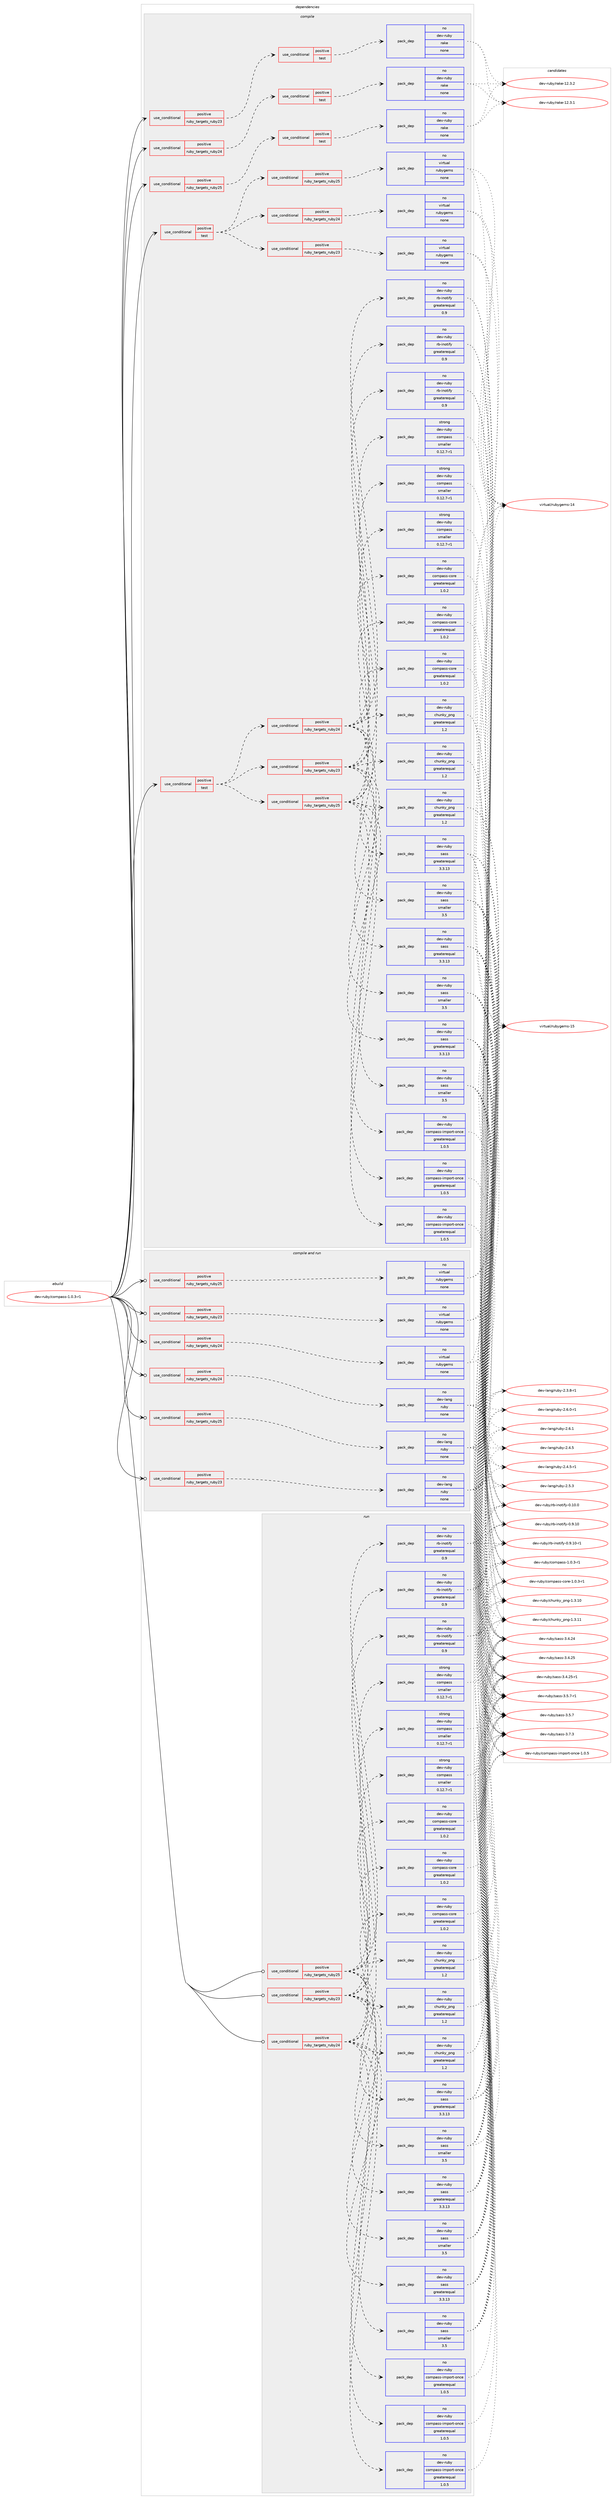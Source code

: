 digraph prolog {

# *************
# Graph options
# *************

newrank=true;
concentrate=true;
compound=true;
graph [rankdir=LR,fontname=Helvetica,fontsize=10,ranksep=1.5];#, ranksep=2.5, nodesep=0.2];
edge  [arrowhead=vee];
node  [fontname=Helvetica,fontsize=10];

# **********
# The ebuild
# **********

subgraph cluster_leftcol {
color=gray;
rank=same;
label=<<i>ebuild</i>>;
id [label="dev-ruby/compass-1.0.3-r1", color=red, width=4, href="../dev-ruby/compass-1.0.3-r1.svg"];
}

# ****************
# The dependencies
# ****************

subgraph cluster_midcol {
color=gray;
label=<<i>dependencies</i>>;
subgraph cluster_compile {
fillcolor="#eeeeee";
style=filled;
label=<<i>compile</i>>;
subgraph cond396861 {
dependency1487859 [label=<<TABLE BORDER="0" CELLBORDER="1" CELLSPACING="0" CELLPADDING="4"><TR><TD ROWSPAN="3" CELLPADDING="10">use_conditional</TD></TR><TR><TD>positive</TD></TR><TR><TD>ruby_targets_ruby23</TD></TR></TABLE>>, shape=none, color=red];
subgraph cond396862 {
dependency1487860 [label=<<TABLE BORDER="0" CELLBORDER="1" CELLSPACING="0" CELLPADDING="4"><TR><TD ROWSPAN="3" CELLPADDING="10">use_conditional</TD></TR><TR><TD>positive</TD></TR><TR><TD>test</TD></TR></TABLE>>, shape=none, color=red];
subgraph pack1067554 {
dependency1487861 [label=<<TABLE BORDER="0" CELLBORDER="1" CELLSPACING="0" CELLPADDING="4" WIDTH="220"><TR><TD ROWSPAN="6" CELLPADDING="30">pack_dep</TD></TR><TR><TD WIDTH="110">no</TD></TR><TR><TD>dev-ruby</TD></TR><TR><TD>rake</TD></TR><TR><TD>none</TD></TR><TR><TD></TD></TR></TABLE>>, shape=none, color=blue];
}
dependency1487860:e -> dependency1487861:w [weight=20,style="dashed",arrowhead="vee"];
}
dependency1487859:e -> dependency1487860:w [weight=20,style="dashed",arrowhead="vee"];
}
id:e -> dependency1487859:w [weight=20,style="solid",arrowhead="vee"];
subgraph cond396863 {
dependency1487862 [label=<<TABLE BORDER="0" CELLBORDER="1" CELLSPACING="0" CELLPADDING="4"><TR><TD ROWSPAN="3" CELLPADDING="10">use_conditional</TD></TR><TR><TD>positive</TD></TR><TR><TD>ruby_targets_ruby24</TD></TR></TABLE>>, shape=none, color=red];
subgraph cond396864 {
dependency1487863 [label=<<TABLE BORDER="0" CELLBORDER="1" CELLSPACING="0" CELLPADDING="4"><TR><TD ROWSPAN="3" CELLPADDING="10">use_conditional</TD></TR><TR><TD>positive</TD></TR><TR><TD>test</TD></TR></TABLE>>, shape=none, color=red];
subgraph pack1067555 {
dependency1487864 [label=<<TABLE BORDER="0" CELLBORDER="1" CELLSPACING="0" CELLPADDING="4" WIDTH="220"><TR><TD ROWSPAN="6" CELLPADDING="30">pack_dep</TD></TR><TR><TD WIDTH="110">no</TD></TR><TR><TD>dev-ruby</TD></TR><TR><TD>rake</TD></TR><TR><TD>none</TD></TR><TR><TD></TD></TR></TABLE>>, shape=none, color=blue];
}
dependency1487863:e -> dependency1487864:w [weight=20,style="dashed",arrowhead="vee"];
}
dependency1487862:e -> dependency1487863:w [weight=20,style="dashed",arrowhead="vee"];
}
id:e -> dependency1487862:w [weight=20,style="solid",arrowhead="vee"];
subgraph cond396865 {
dependency1487865 [label=<<TABLE BORDER="0" CELLBORDER="1" CELLSPACING="0" CELLPADDING="4"><TR><TD ROWSPAN="3" CELLPADDING="10">use_conditional</TD></TR><TR><TD>positive</TD></TR><TR><TD>ruby_targets_ruby25</TD></TR></TABLE>>, shape=none, color=red];
subgraph cond396866 {
dependency1487866 [label=<<TABLE BORDER="0" CELLBORDER="1" CELLSPACING="0" CELLPADDING="4"><TR><TD ROWSPAN="3" CELLPADDING="10">use_conditional</TD></TR><TR><TD>positive</TD></TR><TR><TD>test</TD></TR></TABLE>>, shape=none, color=red];
subgraph pack1067556 {
dependency1487867 [label=<<TABLE BORDER="0" CELLBORDER="1" CELLSPACING="0" CELLPADDING="4" WIDTH="220"><TR><TD ROWSPAN="6" CELLPADDING="30">pack_dep</TD></TR><TR><TD WIDTH="110">no</TD></TR><TR><TD>dev-ruby</TD></TR><TR><TD>rake</TD></TR><TR><TD>none</TD></TR><TR><TD></TD></TR></TABLE>>, shape=none, color=blue];
}
dependency1487866:e -> dependency1487867:w [weight=20,style="dashed",arrowhead="vee"];
}
dependency1487865:e -> dependency1487866:w [weight=20,style="dashed",arrowhead="vee"];
}
id:e -> dependency1487865:w [weight=20,style="solid",arrowhead="vee"];
subgraph cond396867 {
dependency1487868 [label=<<TABLE BORDER="0" CELLBORDER="1" CELLSPACING="0" CELLPADDING="4"><TR><TD ROWSPAN="3" CELLPADDING="10">use_conditional</TD></TR><TR><TD>positive</TD></TR><TR><TD>test</TD></TR></TABLE>>, shape=none, color=red];
subgraph cond396868 {
dependency1487869 [label=<<TABLE BORDER="0" CELLBORDER="1" CELLSPACING="0" CELLPADDING="4"><TR><TD ROWSPAN="3" CELLPADDING="10">use_conditional</TD></TR><TR><TD>positive</TD></TR><TR><TD>ruby_targets_ruby23</TD></TR></TABLE>>, shape=none, color=red];
subgraph pack1067557 {
dependency1487870 [label=<<TABLE BORDER="0" CELLBORDER="1" CELLSPACING="0" CELLPADDING="4" WIDTH="220"><TR><TD ROWSPAN="6" CELLPADDING="30">pack_dep</TD></TR><TR><TD WIDTH="110">no</TD></TR><TR><TD>dev-ruby</TD></TR><TR><TD>chunky_png</TD></TR><TR><TD>greaterequal</TD></TR><TR><TD>1.2</TD></TR></TABLE>>, shape=none, color=blue];
}
dependency1487869:e -> dependency1487870:w [weight=20,style="dashed",arrowhead="vee"];
subgraph pack1067558 {
dependency1487871 [label=<<TABLE BORDER="0" CELLBORDER="1" CELLSPACING="0" CELLPADDING="4" WIDTH="220"><TR><TD ROWSPAN="6" CELLPADDING="30">pack_dep</TD></TR><TR><TD WIDTH="110">no</TD></TR><TR><TD>dev-ruby</TD></TR><TR><TD>compass-core</TD></TR><TR><TD>greaterequal</TD></TR><TR><TD>1.0.2</TD></TR></TABLE>>, shape=none, color=blue];
}
dependency1487869:e -> dependency1487871:w [weight=20,style="dashed",arrowhead="vee"];
subgraph pack1067559 {
dependency1487872 [label=<<TABLE BORDER="0" CELLBORDER="1" CELLSPACING="0" CELLPADDING="4" WIDTH="220"><TR><TD ROWSPAN="6" CELLPADDING="30">pack_dep</TD></TR><TR><TD WIDTH="110">no</TD></TR><TR><TD>dev-ruby</TD></TR><TR><TD>compass-import-once</TD></TR><TR><TD>greaterequal</TD></TR><TR><TD>1.0.5</TD></TR></TABLE>>, shape=none, color=blue];
}
dependency1487869:e -> dependency1487872:w [weight=20,style="dashed",arrowhead="vee"];
subgraph pack1067560 {
dependency1487873 [label=<<TABLE BORDER="0" CELLBORDER="1" CELLSPACING="0" CELLPADDING="4" WIDTH="220"><TR><TD ROWSPAN="6" CELLPADDING="30">pack_dep</TD></TR><TR><TD WIDTH="110">no</TD></TR><TR><TD>dev-ruby</TD></TR><TR><TD>rb-inotify</TD></TR><TR><TD>greaterequal</TD></TR><TR><TD>0.9</TD></TR></TABLE>>, shape=none, color=blue];
}
dependency1487869:e -> dependency1487873:w [weight=20,style="dashed",arrowhead="vee"];
subgraph pack1067561 {
dependency1487874 [label=<<TABLE BORDER="0" CELLBORDER="1" CELLSPACING="0" CELLPADDING="4" WIDTH="220"><TR><TD ROWSPAN="6" CELLPADDING="30">pack_dep</TD></TR><TR><TD WIDTH="110">no</TD></TR><TR><TD>dev-ruby</TD></TR><TR><TD>sass</TD></TR><TR><TD>greaterequal</TD></TR><TR><TD>3.3.13</TD></TR></TABLE>>, shape=none, color=blue];
}
dependency1487869:e -> dependency1487874:w [weight=20,style="dashed",arrowhead="vee"];
subgraph pack1067562 {
dependency1487875 [label=<<TABLE BORDER="0" CELLBORDER="1" CELLSPACING="0" CELLPADDING="4" WIDTH="220"><TR><TD ROWSPAN="6" CELLPADDING="30">pack_dep</TD></TR><TR><TD WIDTH="110">no</TD></TR><TR><TD>dev-ruby</TD></TR><TR><TD>sass</TD></TR><TR><TD>smaller</TD></TR><TR><TD>3.5</TD></TR></TABLE>>, shape=none, color=blue];
}
dependency1487869:e -> dependency1487875:w [weight=20,style="dashed",arrowhead="vee"];
subgraph pack1067563 {
dependency1487876 [label=<<TABLE BORDER="0" CELLBORDER="1" CELLSPACING="0" CELLPADDING="4" WIDTH="220"><TR><TD ROWSPAN="6" CELLPADDING="30">pack_dep</TD></TR><TR><TD WIDTH="110">strong</TD></TR><TR><TD>dev-ruby</TD></TR><TR><TD>compass</TD></TR><TR><TD>smaller</TD></TR><TR><TD>0.12.7-r1</TD></TR></TABLE>>, shape=none, color=blue];
}
dependency1487869:e -> dependency1487876:w [weight=20,style="dashed",arrowhead="vee"];
}
dependency1487868:e -> dependency1487869:w [weight=20,style="dashed",arrowhead="vee"];
subgraph cond396869 {
dependency1487877 [label=<<TABLE BORDER="0" CELLBORDER="1" CELLSPACING="0" CELLPADDING="4"><TR><TD ROWSPAN="3" CELLPADDING="10">use_conditional</TD></TR><TR><TD>positive</TD></TR><TR><TD>ruby_targets_ruby24</TD></TR></TABLE>>, shape=none, color=red];
subgraph pack1067564 {
dependency1487878 [label=<<TABLE BORDER="0" CELLBORDER="1" CELLSPACING="0" CELLPADDING="4" WIDTH="220"><TR><TD ROWSPAN="6" CELLPADDING="30">pack_dep</TD></TR><TR><TD WIDTH="110">no</TD></TR><TR><TD>dev-ruby</TD></TR><TR><TD>chunky_png</TD></TR><TR><TD>greaterequal</TD></TR><TR><TD>1.2</TD></TR></TABLE>>, shape=none, color=blue];
}
dependency1487877:e -> dependency1487878:w [weight=20,style="dashed",arrowhead="vee"];
subgraph pack1067565 {
dependency1487879 [label=<<TABLE BORDER="0" CELLBORDER="1" CELLSPACING="0" CELLPADDING="4" WIDTH="220"><TR><TD ROWSPAN="6" CELLPADDING="30">pack_dep</TD></TR><TR><TD WIDTH="110">no</TD></TR><TR><TD>dev-ruby</TD></TR><TR><TD>compass-core</TD></TR><TR><TD>greaterequal</TD></TR><TR><TD>1.0.2</TD></TR></TABLE>>, shape=none, color=blue];
}
dependency1487877:e -> dependency1487879:w [weight=20,style="dashed",arrowhead="vee"];
subgraph pack1067566 {
dependency1487880 [label=<<TABLE BORDER="0" CELLBORDER="1" CELLSPACING="0" CELLPADDING="4" WIDTH="220"><TR><TD ROWSPAN="6" CELLPADDING="30">pack_dep</TD></TR><TR><TD WIDTH="110">no</TD></TR><TR><TD>dev-ruby</TD></TR><TR><TD>compass-import-once</TD></TR><TR><TD>greaterequal</TD></TR><TR><TD>1.0.5</TD></TR></TABLE>>, shape=none, color=blue];
}
dependency1487877:e -> dependency1487880:w [weight=20,style="dashed",arrowhead="vee"];
subgraph pack1067567 {
dependency1487881 [label=<<TABLE BORDER="0" CELLBORDER="1" CELLSPACING="0" CELLPADDING="4" WIDTH="220"><TR><TD ROWSPAN="6" CELLPADDING="30">pack_dep</TD></TR><TR><TD WIDTH="110">no</TD></TR><TR><TD>dev-ruby</TD></TR><TR><TD>rb-inotify</TD></TR><TR><TD>greaterequal</TD></TR><TR><TD>0.9</TD></TR></TABLE>>, shape=none, color=blue];
}
dependency1487877:e -> dependency1487881:w [weight=20,style="dashed",arrowhead="vee"];
subgraph pack1067568 {
dependency1487882 [label=<<TABLE BORDER="0" CELLBORDER="1" CELLSPACING="0" CELLPADDING="4" WIDTH="220"><TR><TD ROWSPAN="6" CELLPADDING="30">pack_dep</TD></TR><TR><TD WIDTH="110">no</TD></TR><TR><TD>dev-ruby</TD></TR><TR><TD>sass</TD></TR><TR><TD>greaterequal</TD></TR><TR><TD>3.3.13</TD></TR></TABLE>>, shape=none, color=blue];
}
dependency1487877:e -> dependency1487882:w [weight=20,style="dashed",arrowhead="vee"];
subgraph pack1067569 {
dependency1487883 [label=<<TABLE BORDER="0" CELLBORDER="1" CELLSPACING="0" CELLPADDING="4" WIDTH="220"><TR><TD ROWSPAN="6" CELLPADDING="30">pack_dep</TD></TR><TR><TD WIDTH="110">no</TD></TR><TR><TD>dev-ruby</TD></TR><TR><TD>sass</TD></TR><TR><TD>smaller</TD></TR><TR><TD>3.5</TD></TR></TABLE>>, shape=none, color=blue];
}
dependency1487877:e -> dependency1487883:w [weight=20,style="dashed",arrowhead="vee"];
subgraph pack1067570 {
dependency1487884 [label=<<TABLE BORDER="0" CELLBORDER="1" CELLSPACING="0" CELLPADDING="4" WIDTH="220"><TR><TD ROWSPAN="6" CELLPADDING="30">pack_dep</TD></TR><TR><TD WIDTH="110">strong</TD></TR><TR><TD>dev-ruby</TD></TR><TR><TD>compass</TD></TR><TR><TD>smaller</TD></TR><TR><TD>0.12.7-r1</TD></TR></TABLE>>, shape=none, color=blue];
}
dependency1487877:e -> dependency1487884:w [weight=20,style="dashed",arrowhead="vee"];
}
dependency1487868:e -> dependency1487877:w [weight=20,style="dashed",arrowhead="vee"];
subgraph cond396870 {
dependency1487885 [label=<<TABLE BORDER="0" CELLBORDER="1" CELLSPACING="0" CELLPADDING="4"><TR><TD ROWSPAN="3" CELLPADDING="10">use_conditional</TD></TR><TR><TD>positive</TD></TR><TR><TD>ruby_targets_ruby25</TD></TR></TABLE>>, shape=none, color=red];
subgraph pack1067571 {
dependency1487886 [label=<<TABLE BORDER="0" CELLBORDER="1" CELLSPACING="0" CELLPADDING="4" WIDTH="220"><TR><TD ROWSPAN="6" CELLPADDING="30">pack_dep</TD></TR><TR><TD WIDTH="110">no</TD></TR><TR><TD>dev-ruby</TD></TR><TR><TD>chunky_png</TD></TR><TR><TD>greaterequal</TD></TR><TR><TD>1.2</TD></TR></TABLE>>, shape=none, color=blue];
}
dependency1487885:e -> dependency1487886:w [weight=20,style="dashed",arrowhead="vee"];
subgraph pack1067572 {
dependency1487887 [label=<<TABLE BORDER="0" CELLBORDER="1" CELLSPACING="0" CELLPADDING="4" WIDTH="220"><TR><TD ROWSPAN="6" CELLPADDING="30">pack_dep</TD></TR><TR><TD WIDTH="110">no</TD></TR><TR><TD>dev-ruby</TD></TR><TR><TD>compass-core</TD></TR><TR><TD>greaterequal</TD></TR><TR><TD>1.0.2</TD></TR></TABLE>>, shape=none, color=blue];
}
dependency1487885:e -> dependency1487887:w [weight=20,style="dashed",arrowhead="vee"];
subgraph pack1067573 {
dependency1487888 [label=<<TABLE BORDER="0" CELLBORDER="1" CELLSPACING="0" CELLPADDING="4" WIDTH="220"><TR><TD ROWSPAN="6" CELLPADDING="30">pack_dep</TD></TR><TR><TD WIDTH="110">no</TD></TR><TR><TD>dev-ruby</TD></TR><TR><TD>compass-import-once</TD></TR><TR><TD>greaterequal</TD></TR><TR><TD>1.0.5</TD></TR></TABLE>>, shape=none, color=blue];
}
dependency1487885:e -> dependency1487888:w [weight=20,style="dashed",arrowhead="vee"];
subgraph pack1067574 {
dependency1487889 [label=<<TABLE BORDER="0" CELLBORDER="1" CELLSPACING="0" CELLPADDING="4" WIDTH="220"><TR><TD ROWSPAN="6" CELLPADDING="30">pack_dep</TD></TR><TR><TD WIDTH="110">no</TD></TR><TR><TD>dev-ruby</TD></TR><TR><TD>rb-inotify</TD></TR><TR><TD>greaterequal</TD></TR><TR><TD>0.9</TD></TR></TABLE>>, shape=none, color=blue];
}
dependency1487885:e -> dependency1487889:w [weight=20,style="dashed",arrowhead="vee"];
subgraph pack1067575 {
dependency1487890 [label=<<TABLE BORDER="0" CELLBORDER="1" CELLSPACING="0" CELLPADDING="4" WIDTH="220"><TR><TD ROWSPAN="6" CELLPADDING="30">pack_dep</TD></TR><TR><TD WIDTH="110">no</TD></TR><TR><TD>dev-ruby</TD></TR><TR><TD>sass</TD></TR><TR><TD>greaterequal</TD></TR><TR><TD>3.3.13</TD></TR></TABLE>>, shape=none, color=blue];
}
dependency1487885:e -> dependency1487890:w [weight=20,style="dashed",arrowhead="vee"];
subgraph pack1067576 {
dependency1487891 [label=<<TABLE BORDER="0" CELLBORDER="1" CELLSPACING="0" CELLPADDING="4" WIDTH="220"><TR><TD ROWSPAN="6" CELLPADDING="30">pack_dep</TD></TR><TR><TD WIDTH="110">no</TD></TR><TR><TD>dev-ruby</TD></TR><TR><TD>sass</TD></TR><TR><TD>smaller</TD></TR><TR><TD>3.5</TD></TR></TABLE>>, shape=none, color=blue];
}
dependency1487885:e -> dependency1487891:w [weight=20,style="dashed",arrowhead="vee"];
subgraph pack1067577 {
dependency1487892 [label=<<TABLE BORDER="0" CELLBORDER="1" CELLSPACING="0" CELLPADDING="4" WIDTH="220"><TR><TD ROWSPAN="6" CELLPADDING="30">pack_dep</TD></TR><TR><TD WIDTH="110">strong</TD></TR><TR><TD>dev-ruby</TD></TR><TR><TD>compass</TD></TR><TR><TD>smaller</TD></TR><TR><TD>0.12.7-r1</TD></TR></TABLE>>, shape=none, color=blue];
}
dependency1487885:e -> dependency1487892:w [weight=20,style="dashed",arrowhead="vee"];
}
dependency1487868:e -> dependency1487885:w [weight=20,style="dashed",arrowhead="vee"];
}
id:e -> dependency1487868:w [weight=20,style="solid",arrowhead="vee"];
subgraph cond396871 {
dependency1487893 [label=<<TABLE BORDER="0" CELLBORDER="1" CELLSPACING="0" CELLPADDING="4"><TR><TD ROWSPAN="3" CELLPADDING="10">use_conditional</TD></TR><TR><TD>positive</TD></TR><TR><TD>test</TD></TR></TABLE>>, shape=none, color=red];
subgraph cond396872 {
dependency1487894 [label=<<TABLE BORDER="0" CELLBORDER="1" CELLSPACING="0" CELLPADDING="4"><TR><TD ROWSPAN="3" CELLPADDING="10">use_conditional</TD></TR><TR><TD>positive</TD></TR><TR><TD>ruby_targets_ruby23</TD></TR></TABLE>>, shape=none, color=red];
subgraph pack1067578 {
dependency1487895 [label=<<TABLE BORDER="0" CELLBORDER="1" CELLSPACING="0" CELLPADDING="4" WIDTH="220"><TR><TD ROWSPAN="6" CELLPADDING="30">pack_dep</TD></TR><TR><TD WIDTH="110">no</TD></TR><TR><TD>virtual</TD></TR><TR><TD>rubygems</TD></TR><TR><TD>none</TD></TR><TR><TD></TD></TR></TABLE>>, shape=none, color=blue];
}
dependency1487894:e -> dependency1487895:w [weight=20,style="dashed",arrowhead="vee"];
}
dependency1487893:e -> dependency1487894:w [weight=20,style="dashed",arrowhead="vee"];
subgraph cond396873 {
dependency1487896 [label=<<TABLE BORDER="0" CELLBORDER="1" CELLSPACING="0" CELLPADDING="4"><TR><TD ROWSPAN="3" CELLPADDING="10">use_conditional</TD></TR><TR><TD>positive</TD></TR><TR><TD>ruby_targets_ruby24</TD></TR></TABLE>>, shape=none, color=red];
subgraph pack1067579 {
dependency1487897 [label=<<TABLE BORDER="0" CELLBORDER="1" CELLSPACING="0" CELLPADDING="4" WIDTH="220"><TR><TD ROWSPAN="6" CELLPADDING="30">pack_dep</TD></TR><TR><TD WIDTH="110">no</TD></TR><TR><TD>virtual</TD></TR><TR><TD>rubygems</TD></TR><TR><TD>none</TD></TR><TR><TD></TD></TR></TABLE>>, shape=none, color=blue];
}
dependency1487896:e -> dependency1487897:w [weight=20,style="dashed",arrowhead="vee"];
}
dependency1487893:e -> dependency1487896:w [weight=20,style="dashed",arrowhead="vee"];
subgraph cond396874 {
dependency1487898 [label=<<TABLE BORDER="0" CELLBORDER="1" CELLSPACING="0" CELLPADDING="4"><TR><TD ROWSPAN="3" CELLPADDING="10">use_conditional</TD></TR><TR><TD>positive</TD></TR><TR><TD>ruby_targets_ruby25</TD></TR></TABLE>>, shape=none, color=red];
subgraph pack1067580 {
dependency1487899 [label=<<TABLE BORDER="0" CELLBORDER="1" CELLSPACING="0" CELLPADDING="4" WIDTH="220"><TR><TD ROWSPAN="6" CELLPADDING="30">pack_dep</TD></TR><TR><TD WIDTH="110">no</TD></TR><TR><TD>virtual</TD></TR><TR><TD>rubygems</TD></TR><TR><TD>none</TD></TR><TR><TD></TD></TR></TABLE>>, shape=none, color=blue];
}
dependency1487898:e -> dependency1487899:w [weight=20,style="dashed",arrowhead="vee"];
}
dependency1487893:e -> dependency1487898:w [weight=20,style="dashed",arrowhead="vee"];
}
id:e -> dependency1487893:w [weight=20,style="solid",arrowhead="vee"];
}
subgraph cluster_compileandrun {
fillcolor="#eeeeee";
style=filled;
label=<<i>compile and run</i>>;
subgraph cond396875 {
dependency1487900 [label=<<TABLE BORDER="0" CELLBORDER="1" CELLSPACING="0" CELLPADDING="4"><TR><TD ROWSPAN="3" CELLPADDING="10">use_conditional</TD></TR><TR><TD>positive</TD></TR><TR><TD>ruby_targets_ruby23</TD></TR></TABLE>>, shape=none, color=red];
subgraph pack1067581 {
dependency1487901 [label=<<TABLE BORDER="0" CELLBORDER="1" CELLSPACING="0" CELLPADDING="4" WIDTH="220"><TR><TD ROWSPAN="6" CELLPADDING="30">pack_dep</TD></TR><TR><TD WIDTH="110">no</TD></TR><TR><TD>dev-lang</TD></TR><TR><TD>ruby</TD></TR><TR><TD>none</TD></TR><TR><TD></TD></TR></TABLE>>, shape=none, color=blue];
}
dependency1487900:e -> dependency1487901:w [weight=20,style="dashed",arrowhead="vee"];
}
id:e -> dependency1487900:w [weight=20,style="solid",arrowhead="odotvee"];
subgraph cond396876 {
dependency1487902 [label=<<TABLE BORDER="0" CELLBORDER="1" CELLSPACING="0" CELLPADDING="4"><TR><TD ROWSPAN="3" CELLPADDING="10">use_conditional</TD></TR><TR><TD>positive</TD></TR><TR><TD>ruby_targets_ruby23</TD></TR></TABLE>>, shape=none, color=red];
subgraph pack1067582 {
dependency1487903 [label=<<TABLE BORDER="0" CELLBORDER="1" CELLSPACING="0" CELLPADDING="4" WIDTH="220"><TR><TD ROWSPAN="6" CELLPADDING="30">pack_dep</TD></TR><TR><TD WIDTH="110">no</TD></TR><TR><TD>virtual</TD></TR><TR><TD>rubygems</TD></TR><TR><TD>none</TD></TR><TR><TD></TD></TR></TABLE>>, shape=none, color=blue];
}
dependency1487902:e -> dependency1487903:w [weight=20,style="dashed",arrowhead="vee"];
}
id:e -> dependency1487902:w [weight=20,style="solid",arrowhead="odotvee"];
subgraph cond396877 {
dependency1487904 [label=<<TABLE BORDER="0" CELLBORDER="1" CELLSPACING="0" CELLPADDING="4"><TR><TD ROWSPAN="3" CELLPADDING="10">use_conditional</TD></TR><TR><TD>positive</TD></TR><TR><TD>ruby_targets_ruby24</TD></TR></TABLE>>, shape=none, color=red];
subgraph pack1067583 {
dependency1487905 [label=<<TABLE BORDER="0" CELLBORDER="1" CELLSPACING="0" CELLPADDING="4" WIDTH="220"><TR><TD ROWSPAN="6" CELLPADDING="30">pack_dep</TD></TR><TR><TD WIDTH="110">no</TD></TR><TR><TD>dev-lang</TD></TR><TR><TD>ruby</TD></TR><TR><TD>none</TD></TR><TR><TD></TD></TR></TABLE>>, shape=none, color=blue];
}
dependency1487904:e -> dependency1487905:w [weight=20,style="dashed",arrowhead="vee"];
}
id:e -> dependency1487904:w [weight=20,style="solid",arrowhead="odotvee"];
subgraph cond396878 {
dependency1487906 [label=<<TABLE BORDER="0" CELLBORDER="1" CELLSPACING="0" CELLPADDING="4"><TR><TD ROWSPAN="3" CELLPADDING="10">use_conditional</TD></TR><TR><TD>positive</TD></TR><TR><TD>ruby_targets_ruby24</TD></TR></TABLE>>, shape=none, color=red];
subgraph pack1067584 {
dependency1487907 [label=<<TABLE BORDER="0" CELLBORDER="1" CELLSPACING="0" CELLPADDING="4" WIDTH="220"><TR><TD ROWSPAN="6" CELLPADDING="30">pack_dep</TD></TR><TR><TD WIDTH="110">no</TD></TR><TR><TD>virtual</TD></TR><TR><TD>rubygems</TD></TR><TR><TD>none</TD></TR><TR><TD></TD></TR></TABLE>>, shape=none, color=blue];
}
dependency1487906:e -> dependency1487907:w [weight=20,style="dashed",arrowhead="vee"];
}
id:e -> dependency1487906:w [weight=20,style="solid",arrowhead="odotvee"];
subgraph cond396879 {
dependency1487908 [label=<<TABLE BORDER="0" CELLBORDER="1" CELLSPACING="0" CELLPADDING="4"><TR><TD ROWSPAN="3" CELLPADDING="10">use_conditional</TD></TR><TR><TD>positive</TD></TR><TR><TD>ruby_targets_ruby25</TD></TR></TABLE>>, shape=none, color=red];
subgraph pack1067585 {
dependency1487909 [label=<<TABLE BORDER="0" CELLBORDER="1" CELLSPACING="0" CELLPADDING="4" WIDTH="220"><TR><TD ROWSPAN="6" CELLPADDING="30">pack_dep</TD></TR><TR><TD WIDTH="110">no</TD></TR><TR><TD>dev-lang</TD></TR><TR><TD>ruby</TD></TR><TR><TD>none</TD></TR><TR><TD></TD></TR></TABLE>>, shape=none, color=blue];
}
dependency1487908:e -> dependency1487909:w [weight=20,style="dashed",arrowhead="vee"];
}
id:e -> dependency1487908:w [weight=20,style="solid",arrowhead="odotvee"];
subgraph cond396880 {
dependency1487910 [label=<<TABLE BORDER="0" CELLBORDER="1" CELLSPACING="0" CELLPADDING="4"><TR><TD ROWSPAN="3" CELLPADDING="10">use_conditional</TD></TR><TR><TD>positive</TD></TR><TR><TD>ruby_targets_ruby25</TD></TR></TABLE>>, shape=none, color=red];
subgraph pack1067586 {
dependency1487911 [label=<<TABLE BORDER="0" CELLBORDER="1" CELLSPACING="0" CELLPADDING="4" WIDTH="220"><TR><TD ROWSPAN="6" CELLPADDING="30">pack_dep</TD></TR><TR><TD WIDTH="110">no</TD></TR><TR><TD>virtual</TD></TR><TR><TD>rubygems</TD></TR><TR><TD>none</TD></TR><TR><TD></TD></TR></TABLE>>, shape=none, color=blue];
}
dependency1487910:e -> dependency1487911:w [weight=20,style="dashed",arrowhead="vee"];
}
id:e -> dependency1487910:w [weight=20,style="solid",arrowhead="odotvee"];
}
subgraph cluster_run {
fillcolor="#eeeeee";
style=filled;
label=<<i>run</i>>;
subgraph cond396881 {
dependency1487912 [label=<<TABLE BORDER="0" CELLBORDER="1" CELLSPACING="0" CELLPADDING="4"><TR><TD ROWSPAN="3" CELLPADDING="10">use_conditional</TD></TR><TR><TD>positive</TD></TR><TR><TD>ruby_targets_ruby23</TD></TR></TABLE>>, shape=none, color=red];
subgraph pack1067587 {
dependency1487913 [label=<<TABLE BORDER="0" CELLBORDER="1" CELLSPACING="0" CELLPADDING="4" WIDTH="220"><TR><TD ROWSPAN="6" CELLPADDING="30">pack_dep</TD></TR><TR><TD WIDTH="110">no</TD></TR><TR><TD>dev-ruby</TD></TR><TR><TD>chunky_png</TD></TR><TR><TD>greaterequal</TD></TR><TR><TD>1.2</TD></TR></TABLE>>, shape=none, color=blue];
}
dependency1487912:e -> dependency1487913:w [weight=20,style="dashed",arrowhead="vee"];
subgraph pack1067588 {
dependency1487914 [label=<<TABLE BORDER="0" CELLBORDER="1" CELLSPACING="0" CELLPADDING="4" WIDTH="220"><TR><TD ROWSPAN="6" CELLPADDING="30">pack_dep</TD></TR><TR><TD WIDTH="110">no</TD></TR><TR><TD>dev-ruby</TD></TR><TR><TD>compass-core</TD></TR><TR><TD>greaterequal</TD></TR><TR><TD>1.0.2</TD></TR></TABLE>>, shape=none, color=blue];
}
dependency1487912:e -> dependency1487914:w [weight=20,style="dashed",arrowhead="vee"];
subgraph pack1067589 {
dependency1487915 [label=<<TABLE BORDER="0" CELLBORDER="1" CELLSPACING="0" CELLPADDING="4" WIDTH="220"><TR><TD ROWSPAN="6" CELLPADDING="30">pack_dep</TD></TR><TR><TD WIDTH="110">no</TD></TR><TR><TD>dev-ruby</TD></TR><TR><TD>compass-import-once</TD></TR><TR><TD>greaterequal</TD></TR><TR><TD>1.0.5</TD></TR></TABLE>>, shape=none, color=blue];
}
dependency1487912:e -> dependency1487915:w [weight=20,style="dashed",arrowhead="vee"];
subgraph pack1067590 {
dependency1487916 [label=<<TABLE BORDER="0" CELLBORDER="1" CELLSPACING="0" CELLPADDING="4" WIDTH="220"><TR><TD ROWSPAN="6" CELLPADDING="30">pack_dep</TD></TR><TR><TD WIDTH="110">no</TD></TR><TR><TD>dev-ruby</TD></TR><TR><TD>rb-inotify</TD></TR><TR><TD>greaterequal</TD></TR><TR><TD>0.9</TD></TR></TABLE>>, shape=none, color=blue];
}
dependency1487912:e -> dependency1487916:w [weight=20,style="dashed",arrowhead="vee"];
subgraph pack1067591 {
dependency1487917 [label=<<TABLE BORDER="0" CELLBORDER="1" CELLSPACING="0" CELLPADDING="4" WIDTH="220"><TR><TD ROWSPAN="6" CELLPADDING="30">pack_dep</TD></TR><TR><TD WIDTH="110">no</TD></TR><TR><TD>dev-ruby</TD></TR><TR><TD>sass</TD></TR><TR><TD>greaterequal</TD></TR><TR><TD>3.3.13</TD></TR></TABLE>>, shape=none, color=blue];
}
dependency1487912:e -> dependency1487917:w [weight=20,style="dashed",arrowhead="vee"];
subgraph pack1067592 {
dependency1487918 [label=<<TABLE BORDER="0" CELLBORDER="1" CELLSPACING="0" CELLPADDING="4" WIDTH="220"><TR><TD ROWSPAN="6" CELLPADDING="30">pack_dep</TD></TR><TR><TD WIDTH="110">no</TD></TR><TR><TD>dev-ruby</TD></TR><TR><TD>sass</TD></TR><TR><TD>smaller</TD></TR><TR><TD>3.5</TD></TR></TABLE>>, shape=none, color=blue];
}
dependency1487912:e -> dependency1487918:w [weight=20,style="dashed",arrowhead="vee"];
subgraph pack1067593 {
dependency1487919 [label=<<TABLE BORDER="0" CELLBORDER="1" CELLSPACING="0" CELLPADDING="4" WIDTH="220"><TR><TD ROWSPAN="6" CELLPADDING="30">pack_dep</TD></TR><TR><TD WIDTH="110">strong</TD></TR><TR><TD>dev-ruby</TD></TR><TR><TD>compass</TD></TR><TR><TD>smaller</TD></TR><TR><TD>0.12.7-r1</TD></TR></TABLE>>, shape=none, color=blue];
}
dependency1487912:e -> dependency1487919:w [weight=20,style="dashed",arrowhead="vee"];
}
id:e -> dependency1487912:w [weight=20,style="solid",arrowhead="odot"];
subgraph cond396882 {
dependency1487920 [label=<<TABLE BORDER="0" CELLBORDER="1" CELLSPACING="0" CELLPADDING="4"><TR><TD ROWSPAN="3" CELLPADDING="10">use_conditional</TD></TR><TR><TD>positive</TD></TR><TR><TD>ruby_targets_ruby24</TD></TR></TABLE>>, shape=none, color=red];
subgraph pack1067594 {
dependency1487921 [label=<<TABLE BORDER="0" CELLBORDER="1" CELLSPACING="0" CELLPADDING="4" WIDTH="220"><TR><TD ROWSPAN="6" CELLPADDING="30">pack_dep</TD></TR><TR><TD WIDTH="110">no</TD></TR><TR><TD>dev-ruby</TD></TR><TR><TD>chunky_png</TD></TR><TR><TD>greaterequal</TD></TR><TR><TD>1.2</TD></TR></TABLE>>, shape=none, color=blue];
}
dependency1487920:e -> dependency1487921:w [weight=20,style="dashed",arrowhead="vee"];
subgraph pack1067595 {
dependency1487922 [label=<<TABLE BORDER="0" CELLBORDER="1" CELLSPACING="0" CELLPADDING="4" WIDTH="220"><TR><TD ROWSPAN="6" CELLPADDING="30">pack_dep</TD></TR><TR><TD WIDTH="110">no</TD></TR><TR><TD>dev-ruby</TD></TR><TR><TD>compass-core</TD></TR><TR><TD>greaterequal</TD></TR><TR><TD>1.0.2</TD></TR></TABLE>>, shape=none, color=blue];
}
dependency1487920:e -> dependency1487922:w [weight=20,style="dashed",arrowhead="vee"];
subgraph pack1067596 {
dependency1487923 [label=<<TABLE BORDER="0" CELLBORDER="1" CELLSPACING="0" CELLPADDING="4" WIDTH="220"><TR><TD ROWSPAN="6" CELLPADDING="30">pack_dep</TD></TR><TR><TD WIDTH="110">no</TD></TR><TR><TD>dev-ruby</TD></TR><TR><TD>compass-import-once</TD></TR><TR><TD>greaterequal</TD></TR><TR><TD>1.0.5</TD></TR></TABLE>>, shape=none, color=blue];
}
dependency1487920:e -> dependency1487923:w [weight=20,style="dashed",arrowhead="vee"];
subgraph pack1067597 {
dependency1487924 [label=<<TABLE BORDER="0" CELLBORDER="1" CELLSPACING="0" CELLPADDING="4" WIDTH="220"><TR><TD ROWSPAN="6" CELLPADDING="30">pack_dep</TD></TR><TR><TD WIDTH="110">no</TD></TR><TR><TD>dev-ruby</TD></TR><TR><TD>rb-inotify</TD></TR><TR><TD>greaterequal</TD></TR><TR><TD>0.9</TD></TR></TABLE>>, shape=none, color=blue];
}
dependency1487920:e -> dependency1487924:w [weight=20,style="dashed",arrowhead="vee"];
subgraph pack1067598 {
dependency1487925 [label=<<TABLE BORDER="0" CELLBORDER="1" CELLSPACING="0" CELLPADDING="4" WIDTH="220"><TR><TD ROWSPAN="6" CELLPADDING="30">pack_dep</TD></TR><TR><TD WIDTH="110">no</TD></TR><TR><TD>dev-ruby</TD></TR><TR><TD>sass</TD></TR><TR><TD>greaterequal</TD></TR><TR><TD>3.3.13</TD></TR></TABLE>>, shape=none, color=blue];
}
dependency1487920:e -> dependency1487925:w [weight=20,style="dashed",arrowhead="vee"];
subgraph pack1067599 {
dependency1487926 [label=<<TABLE BORDER="0" CELLBORDER="1" CELLSPACING="0" CELLPADDING="4" WIDTH="220"><TR><TD ROWSPAN="6" CELLPADDING="30">pack_dep</TD></TR><TR><TD WIDTH="110">no</TD></TR><TR><TD>dev-ruby</TD></TR><TR><TD>sass</TD></TR><TR><TD>smaller</TD></TR><TR><TD>3.5</TD></TR></TABLE>>, shape=none, color=blue];
}
dependency1487920:e -> dependency1487926:w [weight=20,style="dashed",arrowhead="vee"];
subgraph pack1067600 {
dependency1487927 [label=<<TABLE BORDER="0" CELLBORDER="1" CELLSPACING="0" CELLPADDING="4" WIDTH="220"><TR><TD ROWSPAN="6" CELLPADDING="30">pack_dep</TD></TR><TR><TD WIDTH="110">strong</TD></TR><TR><TD>dev-ruby</TD></TR><TR><TD>compass</TD></TR><TR><TD>smaller</TD></TR><TR><TD>0.12.7-r1</TD></TR></TABLE>>, shape=none, color=blue];
}
dependency1487920:e -> dependency1487927:w [weight=20,style="dashed",arrowhead="vee"];
}
id:e -> dependency1487920:w [weight=20,style="solid",arrowhead="odot"];
subgraph cond396883 {
dependency1487928 [label=<<TABLE BORDER="0" CELLBORDER="1" CELLSPACING="0" CELLPADDING="4"><TR><TD ROWSPAN="3" CELLPADDING="10">use_conditional</TD></TR><TR><TD>positive</TD></TR><TR><TD>ruby_targets_ruby25</TD></TR></TABLE>>, shape=none, color=red];
subgraph pack1067601 {
dependency1487929 [label=<<TABLE BORDER="0" CELLBORDER="1" CELLSPACING="0" CELLPADDING="4" WIDTH="220"><TR><TD ROWSPAN="6" CELLPADDING="30">pack_dep</TD></TR><TR><TD WIDTH="110">no</TD></TR><TR><TD>dev-ruby</TD></TR><TR><TD>chunky_png</TD></TR><TR><TD>greaterequal</TD></TR><TR><TD>1.2</TD></TR></TABLE>>, shape=none, color=blue];
}
dependency1487928:e -> dependency1487929:w [weight=20,style="dashed",arrowhead="vee"];
subgraph pack1067602 {
dependency1487930 [label=<<TABLE BORDER="0" CELLBORDER="1" CELLSPACING="0" CELLPADDING="4" WIDTH="220"><TR><TD ROWSPAN="6" CELLPADDING="30">pack_dep</TD></TR><TR><TD WIDTH="110">no</TD></TR><TR><TD>dev-ruby</TD></TR><TR><TD>compass-core</TD></TR><TR><TD>greaterequal</TD></TR><TR><TD>1.0.2</TD></TR></TABLE>>, shape=none, color=blue];
}
dependency1487928:e -> dependency1487930:w [weight=20,style="dashed",arrowhead="vee"];
subgraph pack1067603 {
dependency1487931 [label=<<TABLE BORDER="0" CELLBORDER="1" CELLSPACING="0" CELLPADDING="4" WIDTH="220"><TR><TD ROWSPAN="6" CELLPADDING="30">pack_dep</TD></TR><TR><TD WIDTH="110">no</TD></TR><TR><TD>dev-ruby</TD></TR><TR><TD>compass-import-once</TD></TR><TR><TD>greaterequal</TD></TR><TR><TD>1.0.5</TD></TR></TABLE>>, shape=none, color=blue];
}
dependency1487928:e -> dependency1487931:w [weight=20,style="dashed",arrowhead="vee"];
subgraph pack1067604 {
dependency1487932 [label=<<TABLE BORDER="0" CELLBORDER="1" CELLSPACING="0" CELLPADDING="4" WIDTH="220"><TR><TD ROWSPAN="6" CELLPADDING="30">pack_dep</TD></TR><TR><TD WIDTH="110">no</TD></TR><TR><TD>dev-ruby</TD></TR><TR><TD>rb-inotify</TD></TR><TR><TD>greaterequal</TD></TR><TR><TD>0.9</TD></TR></TABLE>>, shape=none, color=blue];
}
dependency1487928:e -> dependency1487932:w [weight=20,style="dashed",arrowhead="vee"];
subgraph pack1067605 {
dependency1487933 [label=<<TABLE BORDER="0" CELLBORDER="1" CELLSPACING="0" CELLPADDING="4" WIDTH="220"><TR><TD ROWSPAN="6" CELLPADDING="30">pack_dep</TD></TR><TR><TD WIDTH="110">no</TD></TR><TR><TD>dev-ruby</TD></TR><TR><TD>sass</TD></TR><TR><TD>greaterequal</TD></TR><TR><TD>3.3.13</TD></TR></TABLE>>, shape=none, color=blue];
}
dependency1487928:e -> dependency1487933:w [weight=20,style="dashed",arrowhead="vee"];
subgraph pack1067606 {
dependency1487934 [label=<<TABLE BORDER="0" CELLBORDER="1" CELLSPACING="0" CELLPADDING="4" WIDTH="220"><TR><TD ROWSPAN="6" CELLPADDING="30">pack_dep</TD></TR><TR><TD WIDTH="110">no</TD></TR><TR><TD>dev-ruby</TD></TR><TR><TD>sass</TD></TR><TR><TD>smaller</TD></TR><TR><TD>3.5</TD></TR></TABLE>>, shape=none, color=blue];
}
dependency1487928:e -> dependency1487934:w [weight=20,style="dashed",arrowhead="vee"];
subgraph pack1067607 {
dependency1487935 [label=<<TABLE BORDER="0" CELLBORDER="1" CELLSPACING="0" CELLPADDING="4" WIDTH="220"><TR><TD ROWSPAN="6" CELLPADDING="30">pack_dep</TD></TR><TR><TD WIDTH="110">strong</TD></TR><TR><TD>dev-ruby</TD></TR><TR><TD>compass</TD></TR><TR><TD>smaller</TD></TR><TR><TD>0.12.7-r1</TD></TR></TABLE>>, shape=none, color=blue];
}
dependency1487928:e -> dependency1487935:w [weight=20,style="dashed",arrowhead="vee"];
}
id:e -> dependency1487928:w [weight=20,style="solid",arrowhead="odot"];
}
}

# **************
# The candidates
# **************

subgraph cluster_choices {
rank=same;
color=gray;
label=<<i>candidates</i>>;

subgraph choice1067554 {
color=black;
nodesep=1;
choice1001011184511411798121471149710710145495046514649 [label="dev-ruby/rake-12.3.1", color=red, width=4,href="../dev-ruby/rake-12.3.1.svg"];
choice1001011184511411798121471149710710145495046514650 [label="dev-ruby/rake-12.3.2", color=red, width=4,href="../dev-ruby/rake-12.3.2.svg"];
dependency1487861:e -> choice1001011184511411798121471149710710145495046514649:w [style=dotted,weight="100"];
dependency1487861:e -> choice1001011184511411798121471149710710145495046514650:w [style=dotted,weight="100"];
}
subgraph choice1067555 {
color=black;
nodesep=1;
choice1001011184511411798121471149710710145495046514649 [label="dev-ruby/rake-12.3.1", color=red, width=4,href="../dev-ruby/rake-12.3.1.svg"];
choice1001011184511411798121471149710710145495046514650 [label="dev-ruby/rake-12.3.2", color=red, width=4,href="../dev-ruby/rake-12.3.2.svg"];
dependency1487864:e -> choice1001011184511411798121471149710710145495046514649:w [style=dotted,weight="100"];
dependency1487864:e -> choice1001011184511411798121471149710710145495046514650:w [style=dotted,weight="100"];
}
subgraph choice1067556 {
color=black;
nodesep=1;
choice1001011184511411798121471149710710145495046514649 [label="dev-ruby/rake-12.3.1", color=red, width=4,href="../dev-ruby/rake-12.3.1.svg"];
choice1001011184511411798121471149710710145495046514650 [label="dev-ruby/rake-12.3.2", color=red, width=4,href="../dev-ruby/rake-12.3.2.svg"];
dependency1487867:e -> choice1001011184511411798121471149710710145495046514649:w [style=dotted,weight="100"];
dependency1487867:e -> choice1001011184511411798121471149710710145495046514650:w [style=dotted,weight="100"];
}
subgraph choice1067557 {
color=black;
nodesep=1;
choice100101118451141179812147991041171101071219511211010345494651464948 [label="dev-ruby/chunky_png-1.3.10", color=red, width=4,href="../dev-ruby/chunky_png-1.3.10.svg"];
choice100101118451141179812147991041171101071219511211010345494651464949 [label="dev-ruby/chunky_png-1.3.11", color=red, width=4,href="../dev-ruby/chunky_png-1.3.11.svg"];
dependency1487870:e -> choice100101118451141179812147991041171101071219511211010345494651464948:w [style=dotted,weight="100"];
dependency1487870:e -> choice100101118451141179812147991041171101071219511211010345494651464949:w [style=dotted,weight="100"];
}
subgraph choice1067558 {
color=black;
nodesep=1;
choice100101118451141179812147991111091129711511545991111141014549464846514511449 [label="dev-ruby/compass-core-1.0.3-r1", color=red, width=4,href="../dev-ruby/compass-core-1.0.3-r1.svg"];
dependency1487871:e -> choice100101118451141179812147991111091129711511545991111141014549464846514511449:w [style=dotted,weight="100"];
}
subgraph choice1067559 {
color=black;
nodesep=1;
choice1001011184511411798121479911110911297115115451051091121111141164511111099101454946484653 [label="dev-ruby/compass-import-once-1.0.5", color=red, width=4,href="../dev-ruby/compass-import-once-1.0.5.svg"];
dependency1487872:e -> choice1001011184511411798121479911110911297115115451051091121111141164511111099101454946484653:w [style=dotted,weight="100"];
}
subgraph choice1067560 {
color=black;
nodesep=1;
choice100101118451141179812147114984510511011111610510212145484649484648 [label="dev-ruby/rb-inotify-0.10.0", color=red, width=4,href="../dev-ruby/rb-inotify-0.10.0.svg"];
choice100101118451141179812147114984510511011111610510212145484657464948 [label="dev-ruby/rb-inotify-0.9.10", color=red, width=4,href="../dev-ruby/rb-inotify-0.9.10.svg"];
choice1001011184511411798121471149845105110111116105102121454846574649484511449 [label="dev-ruby/rb-inotify-0.9.10-r1", color=red, width=4,href="../dev-ruby/rb-inotify-0.9.10-r1.svg"];
dependency1487873:e -> choice100101118451141179812147114984510511011111610510212145484649484648:w [style=dotted,weight="100"];
dependency1487873:e -> choice100101118451141179812147114984510511011111610510212145484657464948:w [style=dotted,weight="100"];
dependency1487873:e -> choice1001011184511411798121471149845105110111116105102121454846574649484511449:w [style=dotted,weight="100"];
}
subgraph choice1067561 {
color=black;
nodesep=1;
choice1001011184511411798121471159711511545514652465052 [label="dev-ruby/sass-3.4.24", color=red, width=4,href="../dev-ruby/sass-3.4.24.svg"];
choice1001011184511411798121471159711511545514652465053 [label="dev-ruby/sass-3.4.25", color=red, width=4,href="../dev-ruby/sass-3.4.25.svg"];
choice10010111845114117981214711597115115455146524650534511449 [label="dev-ruby/sass-3.4.25-r1", color=red, width=4,href="../dev-ruby/sass-3.4.25-r1.svg"];
choice10010111845114117981214711597115115455146534655 [label="dev-ruby/sass-3.5.7", color=red, width=4,href="../dev-ruby/sass-3.5.7.svg"];
choice100101118451141179812147115971151154551465346554511449 [label="dev-ruby/sass-3.5.7-r1", color=red, width=4,href="../dev-ruby/sass-3.5.7-r1.svg"];
choice10010111845114117981214711597115115455146554651 [label="dev-ruby/sass-3.7.3", color=red, width=4,href="../dev-ruby/sass-3.7.3.svg"];
dependency1487874:e -> choice1001011184511411798121471159711511545514652465052:w [style=dotted,weight="100"];
dependency1487874:e -> choice1001011184511411798121471159711511545514652465053:w [style=dotted,weight="100"];
dependency1487874:e -> choice10010111845114117981214711597115115455146524650534511449:w [style=dotted,weight="100"];
dependency1487874:e -> choice10010111845114117981214711597115115455146534655:w [style=dotted,weight="100"];
dependency1487874:e -> choice100101118451141179812147115971151154551465346554511449:w [style=dotted,weight="100"];
dependency1487874:e -> choice10010111845114117981214711597115115455146554651:w [style=dotted,weight="100"];
}
subgraph choice1067562 {
color=black;
nodesep=1;
choice1001011184511411798121471159711511545514652465052 [label="dev-ruby/sass-3.4.24", color=red, width=4,href="../dev-ruby/sass-3.4.24.svg"];
choice1001011184511411798121471159711511545514652465053 [label="dev-ruby/sass-3.4.25", color=red, width=4,href="../dev-ruby/sass-3.4.25.svg"];
choice10010111845114117981214711597115115455146524650534511449 [label="dev-ruby/sass-3.4.25-r1", color=red, width=4,href="../dev-ruby/sass-3.4.25-r1.svg"];
choice10010111845114117981214711597115115455146534655 [label="dev-ruby/sass-3.5.7", color=red, width=4,href="../dev-ruby/sass-3.5.7.svg"];
choice100101118451141179812147115971151154551465346554511449 [label="dev-ruby/sass-3.5.7-r1", color=red, width=4,href="../dev-ruby/sass-3.5.7-r1.svg"];
choice10010111845114117981214711597115115455146554651 [label="dev-ruby/sass-3.7.3", color=red, width=4,href="../dev-ruby/sass-3.7.3.svg"];
dependency1487875:e -> choice1001011184511411798121471159711511545514652465052:w [style=dotted,weight="100"];
dependency1487875:e -> choice1001011184511411798121471159711511545514652465053:w [style=dotted,weight="100"];
dependency1487875:e -> choice10010111845114117981214711597115115455146524650534511449:w [style=dotted,weight="100"];
dependency1487875:e -> choice10010111845114117981214711597115115455146534655:w [style=dotted,weight="100"];
dependency1487875:e -> choice100101118451141179812147115971151154551465346554511449:w [style=dotted,weight="100"];
dependency1487875:e -> choice10010111845114117981214711597115115455146554651:w [style=dotted,weight="100"];
}
subgraph choice1067563 {
color=black;
nodesep=1;
choice10010111845114117981214799111109112971151154549464846514511449 [label="dev-ruby/compass-1.0.3-r1", color=red, width=4,href="../dev-ruby/compass-1.0.3-r1.svg"];
dependency1487876:e -> choice10010111845114117981214799111109112971151154549464846514511449:w [style=dotted,weight="100"];
}
subgraph choice1067564 {
color=black;
nodesep=1;
choice100101118451141179812147991041171101071219511211010345494651464948 [label="dev-ruby/chunky_png-1.3.10", color=red, width=4,href="../dev-ruby/chunky_png-1.3.10.svg"];
choice100101118451141179812147991041171101071219511211010345494651464949 [label="dev-ruby/chunky_png-1.3.11", color=red, width=4,href="../dev-ruby/chunky_png-1.3.11.svg"];
dependency1487878:e -> choice100101118451141179812147991041171101071219511211010345494651464948:w [style=dotted,weight="100"];
dependency1487878:e -> choice100101118451141179812147991041171101071219511211010345494651464949:w [style=dotted,weight="100"];
}
subgraph choice1067565 {
color=black;
nodesep=1;
choice100101118451141179812147991111091129711511545991111141014549464846514511449 [label="dev-ruby/compass-core-1.0.3-r1", color=red, width=4,href="../dev-ruby/compass-core-1.0.3-r1.svg"];
dependency1487879:e -> choice100101118451141179812147991111091129711511545991111141014549464846514511449:w [style=dotted,weight="100"];
}
subgraph choice1067566 {
color=black;
nodesep=1;
choice1001011184511411798121479911110911297115115451051091121111141164511111099101454946484653 [label="dev-ruby/compass-import-once-1.0.5", color=red, width=4,href="../dev-ruby/compass-import-once-1.0.5.svg"];
dependency1487880:e -> choice1001011184511411798121479911110911297115115451051091121111141164511111099101454946484653:w [style=dotted,weight="100"];
}
subgraph choice1067567 {
color=black;
nodesep=1;
choice100101118451141179812147114984510511011111610510212145484649484648 [label="dev-ruby/rb-inotify-0.10.0", color=red, width=4,href="../dev-ruby/rb-inotify-0.10.0.svg"];
choice100101118451141179812147114984510511011111610510212145484657464948 [label="dev-ruby/rb-inotify-0.9.10", color=red, width=4,href="../dev-ruby/rb-inotify-0.9.10.svg"];
choice1001011184511411798121471149845105110111116105102121454846574649484511449 [label="dev-ruby/rb-inotify-0.9.10-r1", color=red, width=4,href="../dev-ruby/rb-inotify-0.9.10-r1.svg"];
dependency1487881:e -> choice100101118451141179812147114984510511011111610510212145484649484648:w [style=dotted,weight="100"];
dependency1487881:e -> choice100101118451141179812147114984510511011111610510212145484657464948:w [style=dotted,weight="100"];
dependency1487881:e -> choice1001011184511411798121471149845105110111116105102121454846574649484511449:w [style=dotted,weight="100"];
}
subgraph choice1067568 {
color=black;
nodesep=1;
choice1001011184511411798121471159711511545514652465052 [label="dev-ruby/sass-3.4.24", color=red, width=4,href="../dev-ruby/sass-3.4.24.svg"];
choice1001011184511411798121471159711511545514652465053 [label="dev-ruby/sass-3.4.25", color=red, width=4,href="../dev-ruby/sass-3.4.25.svg"];
choice10010111845114117981214711597115115455146524650534511449 [label="dev-ruby/sass-3.4.25-r1", color=red, width=4,href="../dev-ruby/sass-3.4.25-r1.svg"];
choice10010111845114117981214711597115115455146534655 [label="dev-ruby/sass-3.5.7", color=red, width=4,href="../dev-ruby/sass-3.5.7.svg"];
choice100101118451141179812147115971151154551465346554511449 [label="dev-ruby/sass-3.5.7-r1", color=red, width=4,href="../dev-ruby/sass-3.5.7-r1.svg"];
choice10010111845114117981214711597115115455146554651 [label="dev-ruby/sass-3.7.3", color=red, width=4,href="../dev-ruby/sass-3.7.3.svg"];
dependency1487882:e -> choice1001011184511411798121471159711511545514652465052:w [style=dotted,weight="100"];
dependency1487882:e -> choice1001011184511411798121471159711511545514652465053:w [style=dotted,weight="100"];
dependency1487882:e -> choice10010111845114117981214711597115115455146524650534511449:w [style=dotted,weight="100"];
dependency1487882:e -> choice10010111845114117981214711597115115455146534655:w [style=dotted,weight="100"];
dependency1487882:e -> choice100101118451141179812147115971151154551465346554511449:w [style=dotted,weight="100"];
dependency1487882:e -> choice10010111845114117981214711597115115455146554651:w [style=dotted,weight="100"];
}
subgraph choice1067569 {
color=black;
nodesep=1;
choice1001011184511411798121471159711511545514652465052 [label="dev-ruby/sass-3.4.24", color=red, width=4,href="../dev-ruby/sass-3.4.24.svg"];
choice1001011184511411798121471159711511545514652465053 [label="dev-ruby/sass-3.4.25", color=red, width=4,href="../dev-ruby/sass-3.4.25.svg"];
choice10010111845114117981214711597115115455146524650534511449 [label="dev-ruby/sass-3.4.25-r1", color=red, width=4,href="../dev-ruby/sass-3.4.25-r1.svg"];
choice10010111845114117981214711597115115455146534655 [label="dev-ruby/sass-3.5.7", color=red, width=4,href="../dev-ruby/sass-3.5.7.svg"];
choice100101118451141179812147115971151154551465346554511449 [label="dev-ruby/sass-3.5.7-r1", color=red, width=4,href="../dev-ruby/sass-3.5.7-r1.svg"];
choice10010111845114117981214711597115115455146554651 [label="dev-ruby/sass-3.7.3", color=red, width=4,href="../dev-ruby/sass-3.7.3.svg"];
dependency1487883:e -> choice1001011184511411798121471159711511545514652465052:w [style=dotted,weight="100"];
dependency1487883:e -> choice1001011184511411798121471159711511545514652465053:w [style=dotted,weight="100"];
dependency1487883:e -> choice10010111845114117981214711597115115455146524650534511449:w [style=dotted,weight="100"];
dependency1487883:e -> choice10010111845114117981214711597115115455146534655:w [style=dotted,weight="100"];
dependency1487883:e -> choice100101118451141179812147115971151154551465346554511449:w [style=dotted,weight="100"];
dependency1487883:e -> choice10010111845114117981214711597115115455146554651:w [style=dotted,weight="100"];
}
subgraph choice1067570 {
color=black;
nodesep=1;
choice10010111845114117981214799111109112971151154549464846514511449 [label="dev-ruby/compass-1.0.3-r1", color=red, width=4,href="../dev-ruby/compass-1.0.3-r1.svg"];
dependency1487884:e -> choice10010111845114117981214799111109112971151154549464846514511449:w [style=dotted,weight="100"];
}
subgraph choice1067571 {
color=black;
nodesep=1;
choice100101118451141179812147991041171101071219511211010345494651464948 [label="dev-ruby/chunky_png-1.3.10", color=red, width=4,href="../dev-ruby/chunky_png-1.3.10.svg"];
choice100101118451141179812147991041171101071219511211010345494651464949 [label="dev-ruby/chunky_png-1.3.11", color=red, width=4,href="../dev-ruby/chunky_png-1.3.11.svg"];
dependency1487886:e -> choice100101118451141179812147991041171101071219511211010345494651464948:w [style=dotted,weight="100"];
dependency1487886:e -> choice100101118451141179812147991041171101071219511211010345494651464949:w [style=dotted,weight="100"];
}
subgraph choice1067572 {
color=black;
nodesep=1;
choice100101118451141179812147991111091129711511545991111141014549464846514511449 [label="dev-ruby/compass-core-1.0.3-r1", color=red, width=4,href="../dev-ruby/compass-core-1.0.3-r1.svg"];
dependency1487887:e -> choice100101118451141179812147991111091129711511545991111141014549464846514511449:w [style=dotted,weight="100"];
}
subgraph choice1067573 {
color=black;
nodesep=1;
choice1001011184511411798121479911110911297115115451051091121111141164511111099101454946484653 [label="dev-ruby/compass-import-once-1.0.5", color=red, width=4,href="../dev-ruby/compass-import-once-1.0.5.svg"];
dependency1487888:e -> choice1001011184511411798121479911110911297115115451051091121111141164511111099101454946484653:w [style=dotted,weight="100"];
}
subgraph choice1067574 {
color=black;
nodesep=1;
choice100101118451141179812147114984510511011111610510212145484649484648 [label="dev-ruby/rb-inotify-0.10.0", color=red, width=4,href="../dev-ruby/rb-inotify-0.10.0.svg"];
choice100101118451141179812147114984510511011111610510212145484657464948 [label="dev-ruby/rb-inotify-0.9.10", color=red, width=4,href="../dev-ruby/rb-inotify-0.9.10.svg"];
choice1001011184511411798121471149845105110111116105102121454846574649484511449 [label="dev-ruby/rb-inotify-0.9.10-r1", color=red, width=4,href="../dev-ruby/rb-inotify-0.9.10-r1.svg"];
dependency1487889:e -> choice100101118451141179812147114984510511011111610510212145484649484648:w [style=dotted,weight="100"];
dependency1487889:e -> choice100101118451141179812147114984510511011111610510212145484657464948:w [style=dotted,weight="100"];
dependency1487889:e -> choice1001011184511411798121471149845105110111116105102121454846574649484511449:w [style=dotted,weight="100"];
}
subgraph choice1067575 {
color=black;
nodesep=1;
choice1001011184511411798121471159711511545514652465052 [label="dev-ruby/sass-3.4.24", color=red, width=4,href="../dev-ruby/sass-3.4.24.svg"];
choice1001011184511411798121471159711511545514652465053 [label="dev-ruby/sass-3.4.25", color=red, width=4,href="../dev-ruby/sass-3.4.25.svg"];
choice10010111845114117981214711597115115455146524650534511449 [label="dev-ruby/sass-3.4.25-r1", color=red, width=4,href="../dev-ruby/sass-3.4.25-r1.svg"];
choice10010111845114117981214711597115115455146534655 [label="dev-ruby/sass-3.5.7", color=red, width=4,href="../dev-ruby/sass-3.5.7.svg"];
choice100101118451141179812147115971151154551465346554511449 [label="dev-ruby/sass-3.5.7-r1", color=red, width=4,href="../dev-ruby/sass-3.5.7-r1.svg"];
choice10010111845114117981214711597115115455146554651 [label="dev-ruby/sass-3.7.3", color=red, width=4,href="../dev-ruby/sass-3.7.3.svg"];
dependency1487890:e -> choice1001011184511411798121471159711511545514652465052:w [style=dotted,weight="100"];
dependency1487890:e -> choice1001011184511411798121471159711511545514652465053:w [style=dotted,weight="100"];
dependency1487890:e -> choice10010111845114117981214711597115115455146524650534511449:w [style=dotted,weight="100"];
dependency1487890:e -> choice10010111845114117981214711597115115455146534655:w [style=dotted,weight="100"];
dependency1487890:e -> choice100101118451141179812147115971151154551465346554511449:w [style=dotted,weight="100"];
dependency1487890:e -> choice10010111845114117981214711597115115455146554651:w [style=dotted,weight="100"];
}
subgraph choice1067576 {
color=black;
nodesep=1;
choice1001011184511411798121471159711511545514652465052 [label="dev-ruby/sass-3.4.24", color=red, width=4,href="../dev-ruby/sass-3.4.24.svg"];
choice1001011184511411798121471159711511545514652465053 [label="dev-ruby/sass-3.4.25", color=red, width=4,href="../dev-ruby/sass-3.4.25.svg"];
choice10010111845114117981214711597115115455146524650534511449 [label="dev-ruby/sass-3.4.25-r1", color=red, width=4,href="../dev-ruby/sass-3.4.25-r1.svg"];
choice10010111845114117981214711597115115455146534655 [label="dev-ruby/sass-3.5.7", color=red, width=4,href="../dev-ruby/sass-3.5.7.svg"];
choice100101118451141179812147115971151154551465346554511449 [label="dev-ruby/sass-3.5.7-r1", color=red, width=4,href="../dev-ruby/sass-3.5.7-r1.svg"];
choice10010111845114117981214711597115115455146554651 [label="dev-ruby/sass-3.7.3", color=red, width=4,href="../dev-ruby/sass-3.7.3.svg"];
dependency1487891:e -> choice1001011184511411798121471159711511545514652465052:w [style=dotted,weight="100"];
dependency1487891:e -> choice1001011184511411798121471159711511545514652465053:w [style=dotted,weight="100"];
dependency1487891:e -> choice10010111845114117981214711597115115455146524650534511449:w [style=dotted,weight="100"];
dependency1487891:e -> choice10010111845114117981214711597115115455146534655:w [style=dotted,weight="100"];
dependency1487891:e -> choice100101118451141179812147115971151154551465346554511449:w [style=dotted,weight="100"];
dependency1487891:e -> choice10010111845114117981214711597115115455146554651:w [style=dotted,weight="100"];
}
subgraph choice1067577 {
color=black;
nodesep=1;
choice10010111845114117981214799111109112971151154549464846514511449 [label="dev-ruby/compass-1.0.3-r1", color=red, width=4,href="../dev-ruby/compass-1.0.3-r1.svg"];
dependency1487892:e -> choice10010111845114117981214799111109112971151154549464846514511449:w [style=dotted,weight="100"];
}
subgraph choice1067578 {
color=black;
nodesep=1;
choice118105114116117971084711411798121103101109115454952 [label="virtual/rubygems-14", color=red, width=4,href="../virtual/rubygems-14.svg"];
choice118105114116117971084711411798121103101109115454953 [label="virtual/rubygems-15", color=red, width=4,href="../virtual/rubygems-15.svg"];
dependency1487895:e -> choice118105114116117971084711411798121103101109115454952:w [style=dotted,weight="100"];
dependency1487895:e -> choice118105114116117971084711411798121103101109115454953:w [style=dotted,weight="100"];
}
subgraph choice1067579 {
color=black;
nodesep=1;
choice118105114116117971084711411798121103101109115454952 [label="virtual/rubygems-14", color=red, width=4,href="../virtual/rubygems-14.svg"];
choice118105114116117971084711411798121103101109115454953 [label="virtual/rubygems-15", color=red, width=4,href="../virtual/rubygems-15.svg"];
dependency1487897:e -> choice118105114116117971084711411798121103101109115454952:w [style=dotted,weight="100"];
dependency1487897:e -> choice118105114116117971084711411798121103101109115454953:w [style=dotted,weight="100"];
}
subgraph choice1067580 {
color=black;
nodesep=1;
choice118105114116117971084711411798121103101109115454952 [label="virtual/rubygems-14", color=red, width=4,href="../virtual/rubygems-14.svg"];
choice118105114116117971084711411798121103101109115454953 [label="virtual/rubygems-15", color=red, width=4,href="../virtual/rubygems-15.svg"];
dependency1487899:e -> choice118105114116117971084711411798121103101109115454952:w [style=dotted,weight="100"];
dependency1487899:e -> choice118105114116117971084711411798121103101109115454953:w [style=dotted,weight="100"];
}
subgraph choice1067581 {
color=black;
nodesep=1;
choice100101118451089711010347114117981214550465146564511449 [label="dev-lang/ruby-2.3.8-r1", color=red, width=4,href="../dev-lang/ruby-2.3.8-r1.svg"];
choice10010111845108971101034711411798121455046524653 [label="dev-lang/ruby-2.4.5", color=red, width=4,href="../dev-lang/ruby-2.4.5.svg"];
choice100101118451089711010347114117981214550465246534511449 [label="dev-lang/ruby-2.4.5-r1", color=red, width=4,href="../dev-lang/ruby-2.4.5-r1.svg"];
choice10010111845108971101034711411798121455046534651 [label="dev-lang/ruby-2.5.3", color=red, width=4,href="../dev-lang/ruby-2.5.3.svg"];
choice100101118451089711010347114117981214550465446484511449 [label="dev-lang/ruby-2.6.0-r1", color=red, width=4,href="../dev-lang/ruby-2.6.0-r1.svg"];
choice10010111845108971101034711411798121455046544649 [label="dev-lang/ruby-2.6.1", color=red, width=4,href="../dev-lang/ruby-2.6.1.svg"];
dependency1487901:e -> choice100101118451089711010347114117981214550465146564511449:w [style=dotted,weight="100"];
dependency1487901:e -> choice10010111845108971101034711411798121455046524653:w [style=dotted,weight="100"];
dependency1487901:e -> choice100101118451089711010347114117981214550465246534511449:w [style=dotted,weight="100"];
dependency1487901:e -> choice10010111845108971101034711411798121455046534651:w [style=dotted,weight="100"];
dependency1487901:e -> choice100101118451089711010347114117981214550465446484511449:w [style=dotted,weight="100"];
dependency1487901:e -> choice10010111845108971101034711411798121455046544649:w [style=dotted,weight="100"];
}
subgraph choice1067582 {
color=black;
nodesep=1;
choice118105114116117971084711411798121103101109115454952 [label="virtual/rubygems-14", color=red, width=4,href="../virtual/rubygems-14.svg"];
choice118105114116117971084711411798121103101109115454953 [label="virtual/rubygems-15", color=red, width=4,href="../virtual/rubygems-15.svg"];
dependency1487903:e -> choice118105114116117971084711411798121103101109115454952:w [style=dotted,weight="100"];
dependency1487903:e -> choice118105114116117971084711411798121103101109115454953:w [style=dotted,weight="100"];
}
subgraph choice1067583 {
color=black;
nodesep=1;
choice100101118451089711010347114117981214550465146564511449 [label="dev-lang/ruby-2.3.8-r1", color=red, width=4,href="../dev-lang/ruby-2.3.8-r1.svg"];
choice10010111845108971101034711411798121455046524653 [label="dev-lang/ruby-2.4.5", color=red, width=4,href="../dev-lang/ruby-2.4.5.svg"];
choice100101118451089711010347114117981214550465246534511449 [label="dev-lang/ruby-2.4.5-r1", color=red, width=4,href="../dev-lang/ruby-2.4.5-r1.svg"];
choice10010111845108971101034711411798121455046534651 [label="dev-lang/ruby-2.5.3", color=red, width=4,href="../dev-lang/ruby-2.5.3.svg"];
choice100101118451089711010347114117981214550465446484511449 [label="dev-lang/ruby-2.6.0-r1", color=red, width=4,href="../dev-lang/ruby-2.6.0-r1.svg"];
choice10010111845108971101034711411798121455046544649 [label="dev-lang/ruby-2.6.1", color=red, width=4,href="../dev-lang/ruby-2.6.1.svg"];
dependency1487905:e -> choice100101118451089711010347114117981214550465146564511449:w [style=dotted,weight="100"];
dependency1487905:e -> choice10010111845108971101034711411798121455046524653:w [style=dotted,weight="100"];
dependency1487905:e -> choice100101118451089711010347114117981214550465246534511449:w [style=dotted,weight="100"];
dependency1487905:e -> choice10010111845108971101034711411798121455046534651:w [style=dotted,weight="100"];
dependency1487905:e -> choice100101118451089711010347114117981214550465446484511449:w [style=dotted,weight="100"];
dependency1487905:e -> choice10010111845108971101034711411798121455046544649:w [style=dotted,weight="100"];
}
subgraph choice1067584 {
color=black;
nodesep=1;
choice118105114116117971084711411798121103101109115454952 [label="virtual/rubygems-14", color=red, width=4,href="../virtual/rubygems-14.svg"];
choice118105114116117971084711411798121103101109115454953 [label="virtual/rubygems-15", color=red, width=4,href="../virtual/rubygems-15.svg"];
dependency1487907:e -> choice118105114116117971084711411798121103101109115454952:w [style=dotted,weight="100"];
dependency1487907:e -> choice118105114116117971084711411798121103101109115454953:w [style=dotted,weight="100"];
}
subgraph choice1067585 {
color=black;
nodesep=1;
choice100101118451089711010347114117981214550465146564511449 [label="dev-lang/ruby-2.3.8-r1", color=red, width=4,href="../dev-lang/ruby-2.3.8-r1.svg"];
choice10010111845108971101034711411798121455046524653 [label="dev-lang/ruby-2.4.5", color=red, width=4,href="../dev-lang/ruby-2.4.5.svg"];
choice100101118451089711010347114117981214550465246534511449 [label="dev-lang/ruby-2.4.5-r1", color=red, width=4,href="../dev-lang/ruby-2.4.5-r1.svg"];
choice10010111845108971101034711411798121455046534651 [label="dev-lang/ruby-2.5.3", color=red, width=4,href="../dev-lang/ruby-2.5.3.svg"];
choice100101118451089711010347114117981214550465446484511449 [label="dev-lang/ruby-2.6.0-r1", color=red, width=4,href="../dev-lang/ruby-2.6.0-r1.svg"];
choice10010111845108971101034711411798121455046544649 [label="dev-lang/ruby-2.6.1", color=red, width=4,href="../dev-lang/ruby-2.6.1.svg"];
dependency1487909:e -> choice100101118451089711010347114117981214550465146564511449:w [style=dotted,weight="100"];
dependency1487909:e -> choice10010111845108971101034711411798121455046524653:w [style=dotted,weight="100"];
dependency1487909:e -> choice100101118451089711010347114117981214550465246534511449:w [style=dotted,weight="100"];
dependency1487909:e -> choice10010111845108971101034711411798121455046534651:w [style=dotted,weight="100"];
dependency1487909:e -> choice100101118451089711010347114117981214550465446484511449:w [style=dotted,weight="100"];
dependency1487909:e -> choice10010111845108971101034711411798121455046544649:w [style=dotted,weight="100"];
}
subgraph choice1067586 {
color=black;
nodesep=1;
choice118105114116117971084711411798121103101109115454952 [label="virtual/rubygems-14", color=red, width=4,href="../virtual/rubygems-14.svg"];
choice118105114116117971084711411798121103101109115454953 [label="virtual/rubygems-15", color=red, width=4,href="../virtual/rubygems-15.svg"];
dependency1487911:e -> choice118105114116117971084711411798121103101109115454952:w [style=dotted,weight="100"];
dependency1487911:e -> choice118105114116117971084711411798121103101109115454953:w [style=dotted,weight="100"];
}
subgraph choice1067587 {
color=black;
nodesep=1;
choice100101118451141179812147991041171101071219511211010345494651464948 [label="dev-ruby/chunky_png-1.3.10", color=red, width=4,href="../dev-ruby/chunky_png-1.3.10.svg"];
choice100101118451141179812147991041171101071219511211010345494651464949 [label="dev-ruby/chunky_png-1.3.11", color=red, width=4,href="../dev-ruby/chunky_png-1.3.11.svg"];
dependency1487913:e -> choice100101118451141179812147991041171101071219511211010345494651464948:w [style=dotted,weight="100"];
dependency1487913:e -> choice100101118451141179812147991041171101071219511211010345494651464949:w [style=dotted,weight="100"];
}
subgraph choice1067588 {
color=black;
nodesep=1;
choice100101118451141179812147991111091129711511545991111141014549464846514511449 [label="dev-ruby/compass-core-1.0.3-r1", color=red, width=4,href="../dev-ruby/compass-core-1.0.3-r1.svg"];
dependency1487914:e -> choice100101118451141179812147991111091129711511545991111141014549464846514511449:w [style=dotted,weight="100"];
}
subgraph choice1067589 {
color=black;
nodesep=1;
choice1001011184511411798121479911110911297115115451051091121111141164511111099101454946484653 [label="dev-ruby/compass-import-once-1.0.5", color=red, width=4,href="../dev-ruby/compass-import-once-1.0.5.svg"];
dependency1487915:e -> choice1001011184511411798121479911110911297115115451051091121111141164511111099101454946484653:w [style=dotted,weight="100"];
}
subgraph choice1067590 {
color=black;
nodesep=1;
choice100101118451141179812147114984510511011111610510212145484649484648 [label="dev-ruby/rb-inotify-0.10.0", color=red, width=4,href="../dev-ruby/rb-inotify-0.10.0.svg"];
choice100101118451141179812147114984510511011111610510212145484657464948 [label="dev-ruby/rb-inotify-0.9.10", color=red, width=4,href="../dev-ruby/rb-inotify-0.9.10.svg"];
choice1001011184511411798121471149845105110111116105102121454846574649484511449 [label="dev-ruby/rb-inotify-0.9.10-r1", color=red, width=4,href="../dev-ruby/rb-inotify-0.9.10-r1.svg"];
dependency1487916:e -> choice100101118451141179812147114984510511011111610510212145484649484648:w [style=dotted,weight="100"];
dependency1487916:e -> choice100101118451141179812147114984510511011111610510212145484657464948:w [style=dotted,weight="100"];
dependency1487916:e -> choice1001011184511411798121471149845105110111116105102121454846574649484511449:w [style=dotted,weight="100"];
}
subgraph choice1067591 {
color=black;
nodesep=1;
choice1001011184511411798121471159711511545514652465052 [label="dev-ruby/sass-3.4.24", color=red, width=4,href="../dev-ruby/sass-3.4.24.svg"];
choice1001011184511411798121471159711511545514652465053 [label="dev-ruby/sass-3.4.25", color=red, width=4,href="../dev-ruby/sass-3.4.25.svg"];
choice10010111845114117981214711597115115455146524650534511449 [label="dev-ruby/sass-3.4.25-r1", color=red, width=4,href="../dev-ruby/sass-3.4.25-r1.svg"];
choice10010111845114117981214711597115115455146534655 [label="dev-ruby/sass-3.5.7", color=red, width=4,href="../dev-ruby/sass-3.5.7.svg"];
choice100101118451141179812147115971151154551465346554511449 [label="dev-ruby/sass-3.5.7-r1", color=red, width=4,href="../dev-ruby/sass-3.5.7-r1.svg"];
choice10010111845114117981214711597115115455146554651 [label="dev-ruby/sass-3.7.3", color=red, width=4,href="../dev-ruby/sass-3.7.3.svg"];
dependency1487917:e -> choice1001011184511411798121471159711511545514652465052:w [style=dotted,weight="100"];
dependency1487917:e -> choice1001011184511411798121471159711511545514652465053:w [style=dotted,weight="100"];
dependency1487917:e -> choice10010111845114117981214711597115115455146524650534511449:w [style=dotted,weight="100"];
dependency1487917:e -> choice10010111845114117981214711597115115455146534655:w [style=dotted,weight="100"];
dependency1487917:e -> choice100101118451141179812147115971151154551465346554511449:w [style=dotted,weight="100"];
dependency1487917:e -> choice10010111845114117981214711597115115455146554651:w [style=dotted,weight="100"];
}
subgraph choice1067592 {
color=black;
nodesep=1;
choice1001011184511411798121471159711511545514652465052 [label="dev-ruby/sass-3.4.24", color=red, width=4,href="../dev-ruby/sass-3.4.24.svg"];
choice1001011184511411798121471159711511545514652465053 [label="dev-ruby/sass-3.4.25", color=red, width=4,href="../dev-ruby/sass-3.4.25.svg"];
choice10010111845114117981214711597115115455146524650534511449 [label="dev-ruby/sass-3.4.25-r1", color=red, width=4,href="../dev-ruby/sass-3.4.25-r1.svg"];
choice10010111845114117981214711597115115455146534655 [label="dev-ruby/sass-3.5.7", color=red, width=4,href="../dev-ruby/sass-3.5.7.svg"];
choice100101118451141179812147115971151154551465346554511449 [label="dev-ruby/sass-3.5.7-r1", color=red, width=4,href="../dev-ruby/sass-3.5.7-r1.svg"];
choice10010111845114117981214711597115115455146554651 [label="dev-ruby/sass-3.7.3", color=red, width=4,href="../dev-ruby/sass-3.7.3.svg"];
dependency1487918:e -> choice1001011184511411798121471159711511545514652465052:w [style=dotted,weight="100"];
dependency1487918:e -> choice1001011184511411798121471159711511545514652465053:w [style=dotted,weight="100"];
dependency1487918:e -> choice10010111845114117981214711597115115455146524650534511449:w [style=dotted,weight="100"];
dependency1487918:e -> choice10010111845114117981214711597115115455146534655:w [style=dotted,weight="100"];
dependency1487918:e -> choice100101118451141179812147115971151154551465346554511449:w [style=dotted,weight="100"];
dependency1487918:e -> choice10010111845114117981214711597115115455146554651:w [style=dotted,weight="100"];
}
subgraph choice1067593 {
color=black;
nodesep=1;
choice10010111845114117981214799111109112971151154549464846514511449 [label="dev-ruby/compass-1.0.3-r1", color=red, width=4,href="../dev-ruby/compass-1.0.3-r1.svg"];
dependency1487919:e -> choice10010111845114117981214799111109112971151154549464846514511449:w [style=dotted,weight="100"];
}
subgraph choice1067594 {
color=black;
nodesep=1;
choice100101118451141179812147991041171101071219511211010345494651464948 [label="dev-ruby/chunky_png-1.3.10", color=red, width=4,href="../dev-ruby/chunky_png-1.3.10.svg"];
choice100101118451141179812147991041171101071219511211010345494651464949 [label="dev-ruby/chunky_png-1.3.11", color=red, width=4,href="../dev-ruby/chunky_png-1.3.11.svg"];
dependency1487921:e -> choice100101118451141179812147991041171101071219511211010345494651464948:w [style=dotted,weight="100"];
dependency1487921:e -> choice100101118451141179812147991041171101071219511211010345494651464949:w [style=dotted,weight="100"];
}
subgraph choice1067595 {
color=black;
nodesep=1;
choice100101118451141179812147991111091129711511545991111141014549464846514511449 [label="dev-ruby/compass-core-1.0.3-r1", color=red, width=4,href="../dev-ruby/compass-core-1.0.3-r1.svg"];
dependency1487922:e -> choice100101118451141179812147991111091129711511545991111141014549464846514511449:w [style=dotted,weight="100"];
}
subgraph choice1067596 {
color=black;
nodesep=1;
choice1001011184511411798121479911110911297115115451051091121111141164511111099101454946484653 [label="dev-ruby/compass-import-once-1.0.5", color=red, width=4,href="../dev-ruby/compass-import-once-1.0.5.svg"];
dependency1487923:e -> choice1001011184511411798121479911110911297115115451051091121111141164511111099101454946484653:w [style=dotted,weight="100"];
}
subgraph choice1067597 {
color=black;
nodesep=1;
choice100101118451141179812147114984510511011111610510212145484649484648 [label="dev-ruby/rb-inotify-0.10.0", color=red, width=4,href="../dev-ruby/rb-inotify-0.10.0.svg"];
choice100101118451141179812147114984510511011111610510212145484657464948 [label="dev-ruby/rb-inotify-0.9.10", color=red, width=4,href="../dev-ruby/rb-inotify-0.9.10.svg"];
choice1001011184511411798121471149845105110111116105102121454846574649484511449 [label="dev-ruby/rb-inotify-0.9.10-r1", color=red, width=4,href="../dev-ruby/rb-inotify-0.9.10-r1.svg"];
dependency1487924:e -> choice100101118451141179812147114984510511011111610510212145484649484648:w [style=dotted,weight="100"];
dependency1487924:e -> choice100101118451141179812147114984510511011111610510212145484657464948:w [style=dotted,weight="100"];
dependency1487924:e -> choice1001011184511411798121471149845105110111116105102121454846574649484511449:w [style=dotted,weight="100"];
}
subgraph choice1067598 {
color=black;
nodesep=1;
choice1001011184511411798121471159711511545514652465052 [label="dev-ruby/sass-3.4.24", color=red, width=4,href="../dev-ruby/sass-3.4.24.svg"];
choice1001011184511411798121471159711511545514652465053 [label="dev-ruby/sass-3.4.25", color=red, width=4,href="../dev-ruby/sass-3.4.25.svg"];
choice10010111845114117981214711597115115455146524650534511449 [label="dev-ruby/sass-3.4.25-r1", color=red, width=4,href="../dev-ruby/sass-3.4.25-r1.svg"];
choice10010111845114117981214711597115115455146534655 [label="dev-ruby/sass-3.5.7", color=red, width=4,href="../dev-ruby/sass-3.5.7.svg"];
choice100101118451141179812147115971151154551465346554511449 [label="dev-ruby/sass-3.5.7-r1", color=red, width=4,href="../dev-ruby/sass-3.5.7-r1.svg"];
choice10010111845114117981214711597115115455146554651 [label="dev-ruby/sass-3.7.3", color=red, width=4,href="../dev-ruby/sass-3.7.3.svg"];
dependency1487925:e -> choice1001011184511411798121471159711511545514652465052:w [style=dotted,weight="100"];
dependency1487925:e -> choice1001011184511411798121471159711511545514652465053:w [style=dotted,weight="100"];
dependency1487925:e -> choice10010111845114117981214711597115115455146524650534511449:w [style=dotted,weight="100"];
dependency1487925:e -> choice10010111845114117981214711597115115455146534655:w [style=dotted,weight="100"];
dependency1487925:e -> choice100101118451141179812147115971151154551465346554511449:w [style=dotted,weight="100"];
dependency1487925:e -> choice10010111845114117981214711597115115455146554651:w [style=dotted,weight="100"];
}
subgraph choice1067599 {
color=black;
nodesep=1;
choice1001011184511411798121471159711511545514652465052 [label="dev-ruby/sass-3.4.24", color=red, width=4,href="../dev-ruby/sass-3.4.24.svg"];
choice1001011184511411798121471159711511545514652465053 [label="dev-ruby/sass-3.4.25", color=red, width=4,href="../dev-ruby/sass-3.4.25.svg"];
choice10010111845114117981214711597115115455146524650534511449 [label="dev-ruby/sass-3.4.25-r1", color=red, width=4,href="../dev-ruby/sass-3.4.25-r1.svg"];
choice10010111845114117981214711597115115455146534655 [label="dev-ruby/sass-3.5.7", color=red, width=4,href="../dev-ruby/sass-3.5.7.svg"];
choice100101118451141179812147115971151154551465346554511449 [label="dev-ruby/sass-3.5.7-r1", color=red, width=4,href="../dev-ruby/sass-3.5.7-r1.svg"];
choice10010111845114117981214711597115115455146554651 [label="dev-ruby/sass-3.7.3", color=red, width=4,href="../dev-ruby/sass-3.7.3.svg"];
dependency1487926:e -> choice1001011184511411798121471159711511545514652465052:w [style=dotted,weight="100"];
dependency1487926:e -> choice1001011184511411798121471159711511545514652465053:w [style=dotted,weight="100"];
dependency1487926:e -> choice10010111845114117981214711597115115455146524650534511449:w [style=dotted,weight="100"];
dependency1487926:e -> choice10010111845114117981214711597115115455146534655:w [style=dotted,weight="100"];
dependency1487926:e -> choice100101118451141179812147115971151154551465346554511449:w [style=dotted,weight="100"];
dependency1487926:e -> choice10010111845114117981214711597115115455146554651:w [style=dotted,weight="100"];
}
subgraph choice1067600 {
color=black;
nodesep=1;
choice10010111845114117981214799111109112971151154549464846514511449 [label="dev-ruby/compass-1.0.3-r1", color=red, width=4,href="../dev-ruby/compass-1.0.3-r1.svg"];
dependency1487927:e -> choice10010111845114117981214799111109112971151154549464846514511449:w [style=dotted,weight="100"];
}
subgraph choice1067601 {
color=black;
nodesep=1;
choice100101118451141179812147991041171101071219511211010345494651464948 [label="dev-ruby/chunky_png-1.3.10", color=red, width=4,href="../dev-ruby/chunky_png-1.3.10.svg"];
choice100101118451141179812147991041171101071219511211010345494651464949 [label="dev-ruby/chunky_png-1.3.11", color=red, width=4,href="../dev-ruby/chunky_png-1.3.11.svg"];
dependency1487929:e -> choice100101118451141179812147991041171101071219511211010345494651464948:w [style=dotted,weight="100"];
dependency1487929:e -> choice100101118451141179812147991041171101071219511211010345494651464949:w [style=dotted,weight="100"];
}
subgraph choice1067602 {
color=black;
nodesep=1;
choice100101118451141179812147991111091129711511545991111141014549464846514511449 [label="dev-ruby/compass-core-1.0.3-r1", color=red, width=4,href="../dev-ruby/compass-core-1.0.3-r1.svg"];
dependency1487930:e -> choice100101118451141179812147991111091129711511545991111141014549464846514511449:w [style=dotted,weight="100"];
}
subgraph choice1067603 {
color=black;
nodesep=1;
choice1001011184511411798121479911110911297115115451051091121111141164511111099101454946484653 [label="dev-ruby/compass-import-once-1.0.5", color=red, width=4,href="../dev-ruby/compass-import-once-1.0.5.svg"];
dependency1487931:e -> choice1001011184511411798121479911110911297115115451051091121111141164511111099101454946484653:w [style=dotted,weight="100"];
}
subgraph choice1067604 {
color=black;
nodesep=1;
choice100101118451141179812147114984510511011111610510212145484649484648 [label="dev-ruby/rb-inotify-0.10.0", color=red, width=4,href="../dev-ruby/rb-inotify-0.10.0.svg"];
choice100101118451141179812147114984510511011111610510212145484657464948 [label="dev-ruby/rb-inotify-0.9.10", color=red, width=4,href="../dev-ruby/rb-inotify-0.9.10.svg"];
choice1001011184511411798121471149845105110111116105102121454846574649484511449 [label="dev-ruby/rb-inotify-0.9.10-r1", color=red, width=4,href="../dev-ruby/rb-inotify-0.9.10-r1.svg"];
dependency1487932:e -> choice100101118451141179812147114984510511011111610510212145484649484648:w [style=dotted,weight="100"];
dependency1487932:e -> choice100101118451141179812147114984510511011111610510212145484657464948:w [style=dotted,weight="100"];
dependency1487932:e -> choice1001011184511411798121471149845105110111116105102121454846574649484511449:w [style=dotted,weight="100"];
}
subgraph choice1067605 {
color=black;
nodesep=1;
choice1001011184511411798121471159711511545514652465052 [label="dev-ruby/sass-3.4.24", color=red, width=4,href="../dev-ruby/sass-3.4.24.svg"];
choice1001011184511411798121471159711511545514652465053 [label="dev-ruby/sass-3.4.25", color=red, width=4,href="../dev-ruby/sass-3.4.25.svg"];
choice10010111845114117981214711597115115455146524650534511449 [label="dev-ruby/sass-3.4.25-r1", color=red, width=4,href="../dev-ruby/sass-3.4.25-r1.svg"];
choice10010111845114117981214711597115115455146534655 [label="dev-ruby/sass-3.5.7", color=red, width=4,href="../dev-ruby/sass-3.5.7.svg"];
choice100101118451141179812147115971151154551465346554511449 [label="dev-ruby/sass-3.5.7-r1", color=red, width=4,href="../dev-ruby/sass-3.5.7-r1.svg"];
choice10010111845114117981214711597115115455146554651 [label="dev-ruby/sass-3.7.3", color=red, width=4,href="../dev-ruby/sass-3.7.3.svg"];
dependency1487933:e -> choice1001011184511411798121471159711511545514652465052:w [style=dotted,weight="100"];
dependency1487933:e -> choice1001011184511411798121471159711511545514652465053:w [style=dotted,weight="100"];
dependency1487933:e -> choice10010111845114117981214711597115115455146524650534511449:w [style=dotted,weight="100"];
dependency1487933:e -> choice10010111845114117981214711597115115455146534655:w [style=dotted,weight="100"];
dependency1487933:e -> choice100101118451141179812147115971151154551465346554511449:w [style=dotted,weight="100"];
dependency1487933:e -> choice10010111845114117981214711597115115455146554651:w [style=dotted,weight="100"];
}
subgraph choice1067606 {
color=black;
nodesep=1;
choice1001011184511411798121471159711511545514652465052 [label="dev-ruby/sass-3.4.24", color=red, width=4,href="../dev-ruby/sass-3.4.24.svg"];
choice1001011184511411798121471159711511545514652465053 [label="dev-ruby/sass-3.4.25", color=red, width=4,href="../dev-ruby/sass-3.4.25.svg"];
choice10010111845114117981214711597115115455146524650534511449 [label="dev-ruby/sass-3.4.25-r1", color=red, width=4,href="../dev-ruby/sass-3.4.25-r1.svg"];
choice10010111845114117981214711597115115455146534655 [label="dev-ruby/sass-3.5.7", color=red, width=4,href="../dev-ruby/sass-3.5.7.svg"];
choice100101118451141179812147115971151154551465346554511449 [label="dev-ruby/sass-3.5.7-r1", color=red, width=4,href="../dev-ruby/sass-3.5.7-r1.svg"];
choice10010111845114117981214711597115115455146554651 [label="dev-ruby/sass-3.7.3", color=red, width=4,href="../dev-ruby/sass-3.7.3.svg"];
dependency1487934:e -> choice1001011184511411798121471159711511545514652465052:w [style=dotted,weight="100"];
dependency1487934:e -> choice1001011184511411798121471159711511545514652465053:w [style=dotted,weight="100"];
dependency1487934:e -> choice10010111845114117981214711597115115455146524650534511449:w [style=dotted,weight="100"];
dependency1487934:e -> choice10010111845114117981214711597115115455146534655:w [style=dotted,weight="100"];
dependency1487934:e -> choice100101118451141179812147115971151154551465346554511449:w [style=dotted,weight="100"];
dependency1487934:e -> choice10010111845114117981214711597115115455146554651:w [style=dotted,weight="100"];
}
subgraph choice1067607 {
color=black;
nodesep=1;
choice10010111845114117981214799111109112971151154549464846514511449 [label="dev-ruby/compass-1.0.3-r1", color=red, width=4,href="../dev-ruby/compass-1.0.3-r1.svg"];
dependency1487935:e -> choice10010111845114117981214799111109112971151154549464846514511449:w [style=dotted,weight="100"];
}
}

}
